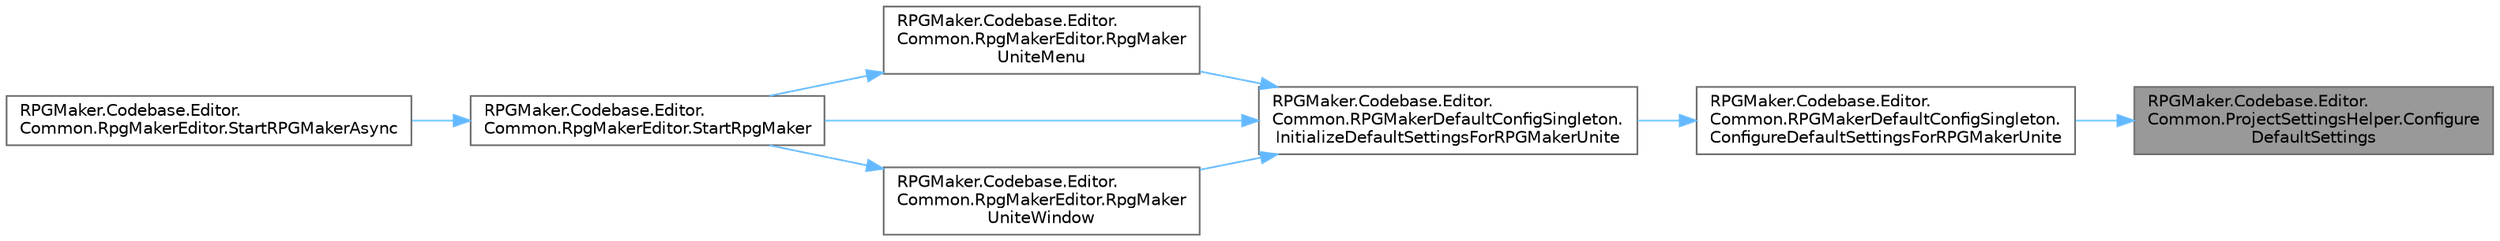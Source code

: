 digraph "RPGMaker.Codebase.Editor.Common.ProjectSettingsHelper.ConfigureDefaultSettings"
{
 // LATEX_PDF_SIZE
  bgcolor="transparent";
  edge [fontname=Helvetica,fontsize=10,labelfontname=Helvetica,labelfontsize=10];
  node [fontname=Helvetica,fontsize=10,shape=box,height=0.2,width=0.4];
  rankdir="RL";
  Node1 [id="Node000001",label="RPGMaker.Codebase.Editor.\lCommon.ProjectSettingsHelper.Configure\lDefaultSettings",height=0.2,width=0.4,color="gray40", fillcolor="grey60", style="filled", fontcolor="black",tooltip="😁 デフォルト設定設定"];
  Node1 -> Node2 [id="edge1_Node000001_Node000002",dir="back",color="steelblue1",style="solid",tooltip=" "];
  Node2 [id="Node000002",label="RPGMaker.Codebase.Editor.\lCommon.RPGMakerDefaultConfigSingleton.\lConfigureDefaultSettingsForRPGMakerUnite",height=0.2,width=0.4,color="grey40", fillcolor="white", style="filled",URL="$d0/de0/class_r_p_g_maker_1_1_codebase_1_1_editor_1_1_common_1_1_r_p_g_maker_default_config_singleton.html#a666846063103e4b9fec68779f295a650",tooltip="😁 ＲＰＧメーカー・ユナイトのための既定設定設定"];
  Node2 -> Node3 [id="edge2_Node000002_Node000003",dir="back",color="steelblue1",style="solid",tooltip=" "];
  Node3 [id="Node000003",label="RPGMaker.Codebase.Editor.\lCommon.RPGMakerDefaultConfigSingleton.\lInitializeDefaultSettingsForRPGMakerUnite",height=0.2,width=0.4,color="grey40", fillcolor="white", style="filled",URL="$d0/de0/class_r_p_g_maker_1_1_codebase_1_1_editor_1_1_common_1_1_r_p_g_maker_default_config_singleton.html#a742e82e63fe73d0c8759939d79f56826",tooltip="😁 ＲＰＧメーカー・ユナイトのための既定設定の初期化"];
  Node3 -> Node4 [id="edge3_Node000003_Node000004",dir="back",color="steelblue1",style="solid",tooltip=" "];
  Node4 [id="Node000004",label="RPGMaker.Codebase.Editor.\lCommon.RpgMakerEditor.RpgMaker\lUniteMenu",height=0.2,width=0.4,color="grey40", fillcolor="white", style="filled",URL="$d9/d53/class_r_p_g_maker_1_1_codebase_1_1_editor_1_1_common_1_1_rpg_maker_editor.html#aed9de78c8ee4ea02dba89b856b14a262",tooltip="😁 RPG Maker Uniteを開く"];
  Node4 -> Node5 [id="edge4_Node000004_Node000005",dir="back",color="steelblue1",style="solid",tooltip=" "];
  Node5 [id="Node000005",label="RPGMaker.Codebase.Editor.\lCommon.RpgMakerEditor.StartRpgMaker",height=0.2,width=0.4,color="grey40", fillcolor="white", style="filled",URL="$d9/d53/class_r_p_g_maker_1_1_codebase_1_1_editor_1_1_common_1_1_rpg_maker_editor.html#ad2749737405424c923be9fad4f4bff96",tooltip="😁 ＲＰＧメーカー開始"];
  Node5 -> Node6 [id="edge5_Node000005_Node000006",dir="back",color="steelblue1",style="solid",tooltip=" "];
  Node6 [id="Node000006",label="RPGMaker.Codebase.Editor.\lCommon.RpgMakerEditor.StartRPGMakerAsync",height=0.2,width=0.4,color="grey40", fillcolor="white", style="filled",URL="$d9/d53/class_r_p_g_maker_1_1_codebase_1_1_editor_1_1_common_1_1_rpg_maker_editor.html#ab57e2df2dc4ea9acea5c95f80d26bd09",tooltip="😁 ＲＰＧメーカー非同期開始"];
  Node3 -> Node7 [id="edge6_Node000003_Node000007",dir="back",color="steelblue1",style="solid",tooltip=" "];
  Node7 [id="Node000007",label="RPGMaker.Codebase.Editor.\lCommon.RpgMakerEditor.RpgMaker\lUniteWindow",height=0.2,width=0.4,color="grey40", fillcolor="white", style="filled",URL="$d9/d53/class_r_p_g_maker_1_1_codebase_1_1_editor_1_1_common_1_1_rpg_maker_editor.html#abaadeffb9e70648c3ac33dceea418cc8",tooltip="😁 RPG Maker Unite Window (開発用)を開く"];
  Node7 -> Node5 [id="edge7_Node000007_Node000005",dir="back",color="steelblue1",style="solid",tooltip=" "];
  Node3 -> Node5 [id="edge8_Node000003_Node000005",dir="back",color="steelblue1",style="solid",tooltip=" "];
}
